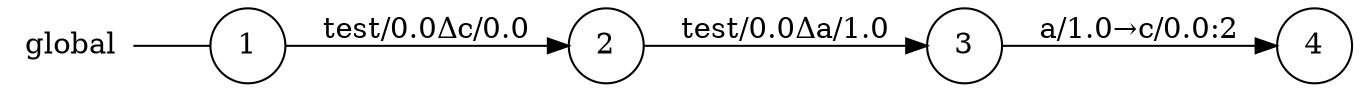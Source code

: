 digraph global {
	rankdir="LR";
	n_0 [label="global", shape="plaintext"];
	n_1 [id="1", shape=circle, label="1"];
	n_0 -> n_1 [arrowhead=none];
	n_2 [id="2", shape=circle, label="2"];
	n_3 [id="4", shape=circle, label="4"];
	n_4 [id="3", shape=circle, label="3"];

	n_1 -> n_2 [id="[$e|0]", label="test/0.0Δc/0.0"];
	n_2 -> n_4 [id="[$e|1]", label="test/0.0Δa/1.0"];
	n_4 -> n_3 [id="[$e|2]", label="a/1.0→c/0.0:2"];
}
